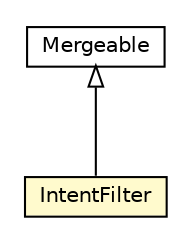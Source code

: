 #!/usr/local/bin/dot
#
# Class diagram 
# Generated by UMLGraph version 5.1 (http://www.umlgraph.org/)
#

digraph G {
	edge [fontname="Helvetica",fontsize=10,labelfontname="Helvetica",labelfontsize=10];
	node [fontname="Helvetica",fontsize=10,shape=plaintext];
	nodesep=0.25;
	ranksep=0.5;
	// org.androidtransfuse.model.Mergeable
	c21138 [label=<<table title="org.androidtransfuse.model.Mergeable" border="0" cellborder="1" cellspacing="0" cellpadding="2" port="p" href="../Mergeable.html">
		<tr><td><table border="0" cellspacing="0" cellpadding="1">
<tr><td align="center" balign="center"> Mergeable </td></tr>
		</table></td></tr>
		</table>>, fontname="Helvetica", fontcolor="black", fontsize=10.0];
	// org.androidtransfuse.model.manifest.IntentFilter
	c21176 [label=<<table title="org.androidtransfuse.model.manifest.IntentFilter" border="0" cellborder="1" cellspacing="0" cellpadding="2" port="p" bgcolor="lemonChiffon" href="./IntentFilter.html">
		<tr><td><table border="0" cellspacing="0" cellpadding="1">
<tr><td align="center" balign="center"> IntentFilter </td></tr>
		</table></td></tr>
		</table>>, fontname="Helvetica", fontcolor="black", fontsize=10.0];
	//org.androidtransfuse.model.manifest.IntentFilter extends org.androidtransfuse.model.Mergeable
	c21138:p -> c21176:p [dir=back,arrowtail=empty];
}

